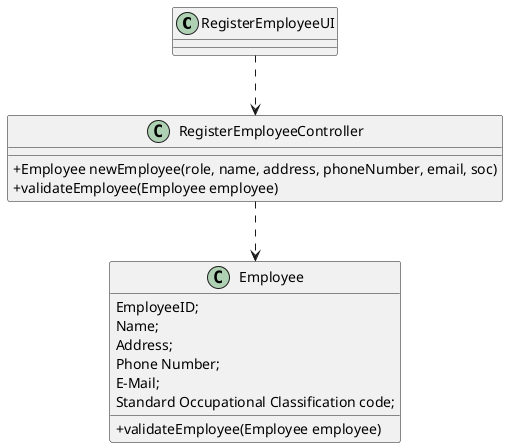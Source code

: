 @startuml
skinparam classAttributeIconSize 0

class RegisterEmployeeUI
{
}

class RegisterEmployeeController
{
    +Employee newEmployee(role, name, address, phoneNumber, email, soc)
    +validateEmployee(Employee employee)
}

class Employee
{
	EmployeeID;
	Name;
	Address;
	Phone Number;
	E-Mail;
	Standard Occupational Classification code;
    +validateEmployee(Employee employee)
}

RegisterEmployeeUI ..> RegisterEmployeeController
RegisterEmployeeController ..> Employee
@enduml
